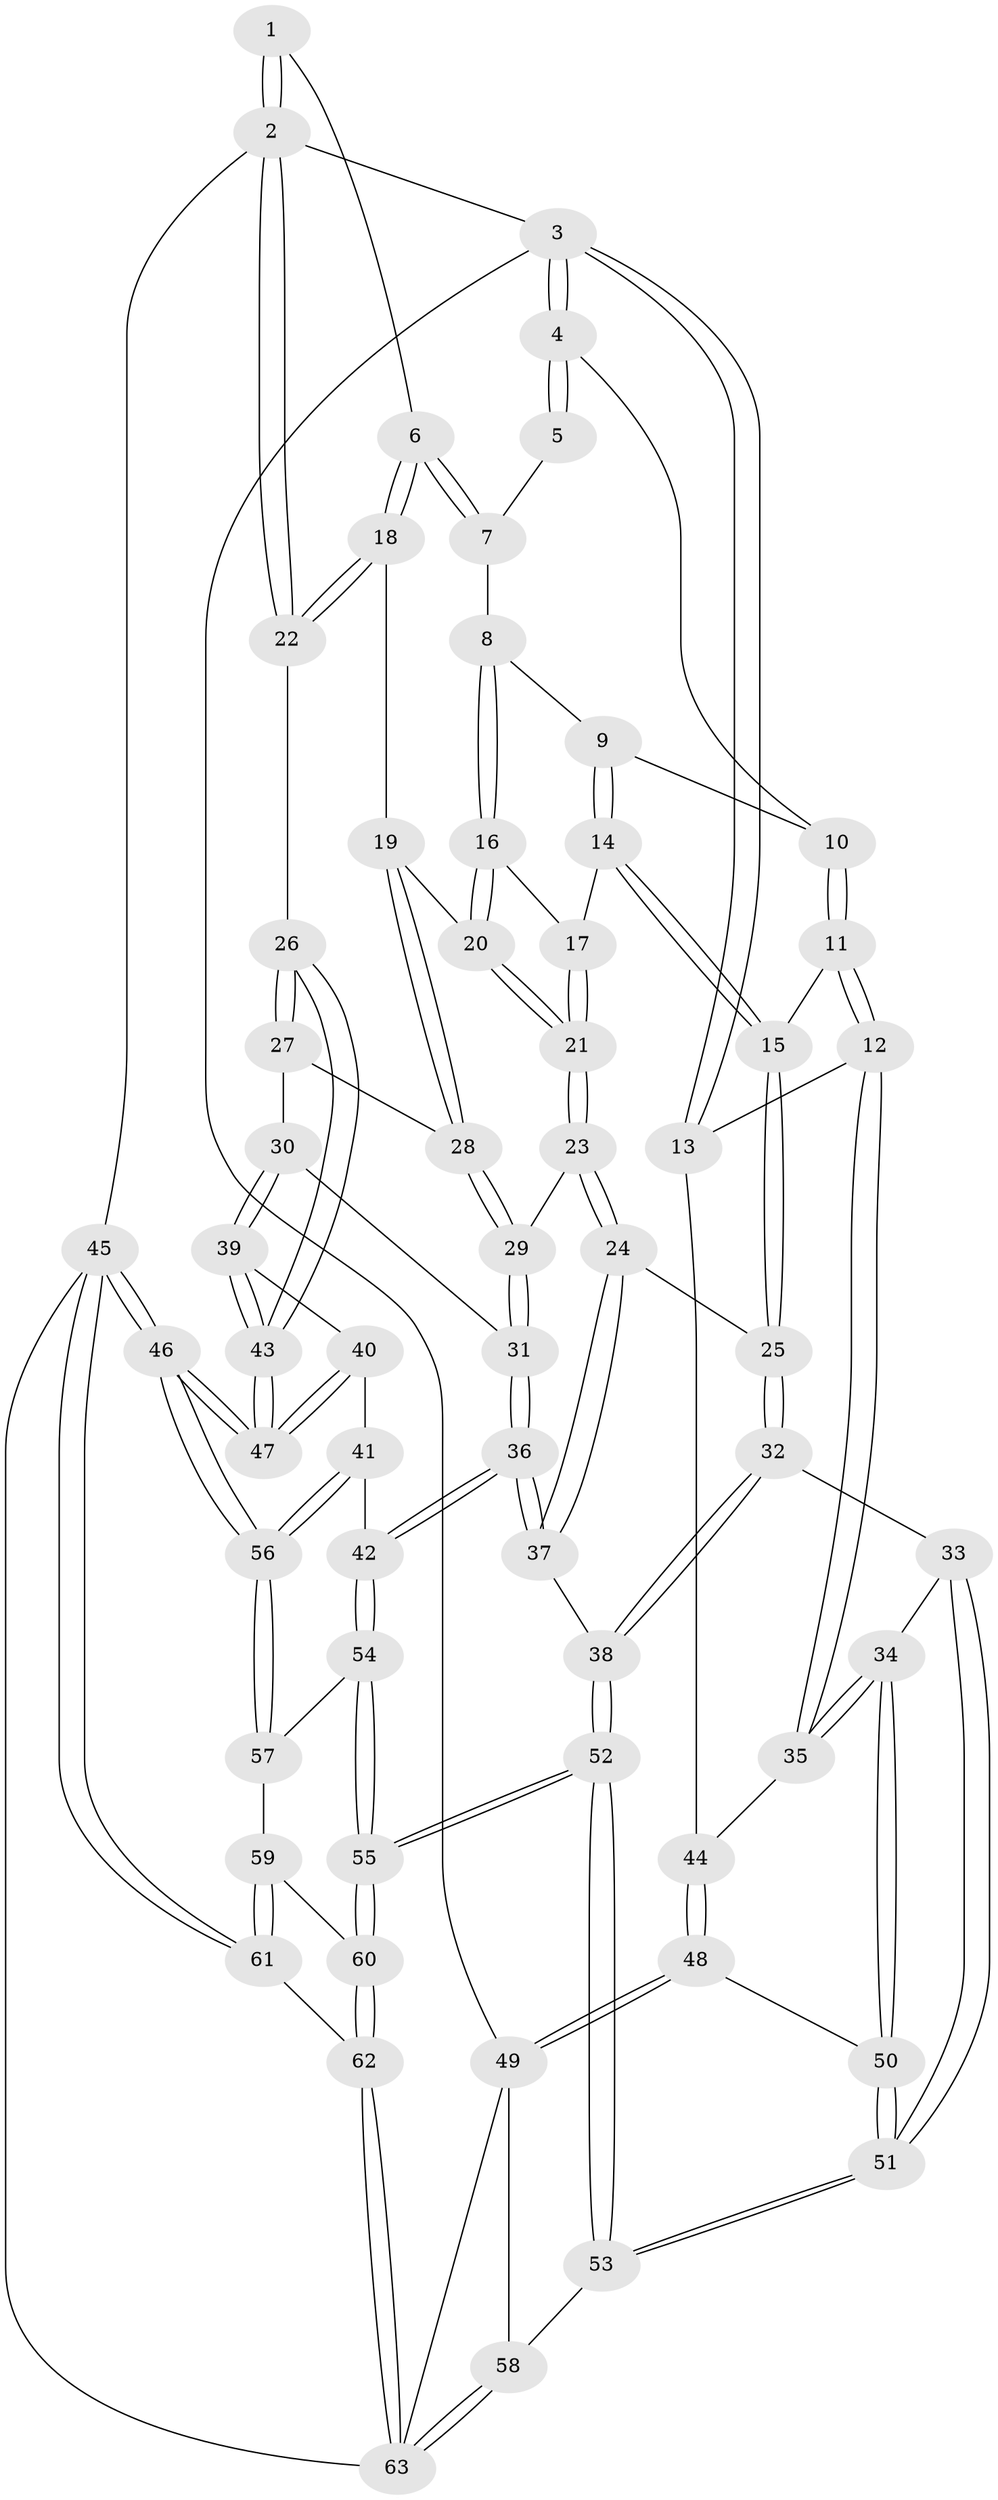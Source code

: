 // coarse degree distribution, {2: 0.1875, 4: 0.21875, 3: 0.4375, 5: 0.0625, 6: 0.09375}
// Generated by graph-tools (version 1.1) at 2025/43/03/06/25 01:43:21]
// undirected, 63 vertices, 154 edges
graph export_dot {
graph [start="1"]
  node [color=gray90,style=filled];
  1 [pos="+1+0"];
  2 [pos="+1+0"];
  3 [pos="+0+0"];
  4 [pos="+0.27907841898730407+0"];
  5 [pos="+0.6550771813789286+0"];
  6 [pos="+0.7807560882050874+0.10161067520900126"];
  7 [pos="+0.6812653366428972+0"];
  8 [pos="+0.6062766652177969+0.08527126513078231"];
  9 [pos="+0.5867068556245423+0.08683959233558776"];
  10 [pos="+0.28213413029561946+0"];
  11 [pos="+0.29952516623625625+0.1794169860751926"];
  12 [pos="+0.29113000873875783+0.1852818333484468"];
  13 [pos="+0+0.2506476471383147"];
  14 [pos="+0.48270849677074174+0.14017010823784035"];
  15 [pos="+0.3064952490235247+0.18348703847536257"];
  16 [pos="+0.6193418027772886+0.11985313252820232"];
  17 [pos="+0.5625203344636065+0.16946543903468964"];
  18 [pos="+0.800950555842941+0.14643296974427286"];
  19 [pos="+0.79599183859908+0.1543906404892256"];
  20 [pos="+0.662567682257844+0.19643466695479098"];
  21 [pos="+0.6326653143034661+0.24075209996961408"];
  22 [pos="+1+0.0820480752954237"];
  23 [pos="+0.6070430268792488+0.30187823681895126"];
  24 [pos="+0.40684948172251567+0.28102177595661565"];
  25 [pos="+0.3794642636873656+0.2574138714560676"];
  26 [pos="+1+0.3485637303326717"];
  27 [pos="+0.8461432572461934+0.3309521363517649"];
  28 [pos="+0.8077175077595883+0.27512936904472995"];
  29 [pos="+0.6306261708178965+0.33292023662155584"];
  30 [pos="+0.7958580832903666+0.4063381425206144"];
  31 [pos="+0.6400640250636221+0.3648172149976925"];
  32 [pos="+0.2980309342779352+0.5199912657700158"];
  33 [pos="+0.18853816360172468+0.5104638089150578"];
  34 [pos="+0.18680059526644655+0.508335562174355"];
  35 [pos="+0.1710592335690206+0.47499623001055463"];
  36 [pos="+0.5925633389648972+0.5868140388416182"];
  37 [pos="+0.4656771488440864+0.564008238611088"];
  38 [pos="+0.46410467644674314+0.5647261286734352"];
  39 [pos="+0.7998034807668394+0.44008447466416467"];
  40 [pos="+0.7388225066511582+0.5454067088588788"];
  41 [pos="+0.6125650729110633+0.5955335835476723"];
  42 [pos="+0.6022763574455404+0.5948805871797513"];
  43 [pos="+1+0.5853191178179576"];
  44 [pos="+0+0.40313987817989455"];
  45 [pos="+1+1"];
  46 [pos="+1+0.8235313802414572"];
  47 [pos="+1+0.6711464467823738"];
  48 [pos="+0+0.6099724502193257"];
  49 [pos="+0+0.9607889209573722"];
  50 [pos="+0+0.6312756109669626"];
  51 [pos="+0.19534766501058184+0.7400369740030152"];
  52 [pos="+0.2799780410690732+0.8136955410673395"];
  53 [pos="+0.2185951765931499+0.7947985469183217"];
  54 [pos="+0.5844285908604193+0.7810728384406462"];
  55 [pos="+0.38275129170624994+0.9352490943347217"];
  56 [pos="+0.8714724585333924+0.7885667511572388"];
  57 [pos="+0.6866177831373949+0.8600814220997735"];
  58 [pos="+0.17755291160871003+0.8163376511680295"];
  59 [pos="+0.6861439957434772+0.8633458643168807"];
  60 [pos="+0.4164703524201461+1"];
  61 [pos="+0.7528628477519824+1"];
  62 [pos="+0.4238053101087504+1"];
  63 [pos="+0.00037968794078887294+1"];
  1 -- 2;
  1 -- 2;
  1 -- 6;
  2 -- 3;
  2 -- 22;
  2 -- 22;
  2 -- 45;
  3 -- 4;
  3 -- 4;
  3 -- 13;
  3 -- 13;
  3 -- 49;
  4 -- 5;
  4 -- 5;
  4 -- 10;
  5 -- 7;
  6 -- 7;
  6 -- 7;
  6 -- 18;
  6 -- 18;
  7 -- 8;
  8 -- 9;
  8 -- 16;
  8 -- 16;
  9 -- 10;
  9 -- 14;
  9 -- 14;
  10 -- 11;
  10 -- 11;
  11 -- 12;
  11 -- 12;
  11 -- 15;
  12 -- 13;
  12 -- 35;
  12 -- 35;
  13 -- 44;
  14 -- 15;
  14 -- 15;
  14 -- 17;
  15 -- 25;
  15 -- 25;
  16 -- 17;
  16 -- 20;
  16 -- 20;
  17 -- 21;
  17 -- 21;
  18 -- 19;
  18 -- 22;
  18 -- 22;
  19 -- 20;
  19 -- 28;
  19 -- 28;
  20 -- 21;
  20 -- 21;
  21 -- 23;
  21 -- 23;
  22 -- 26;
  23 -- 24;
  23 -- 24;
  23 -- 29;
  24 -- 25;
  24 -- 37;
  24 -- 37;
  25 -- 32;
  25 -- 32;
  26 -- 27;
  26 -- 27;
  26 -- 43;
  26 -- 43;
  27 -- 28;
  27 -- 30;
  28 -- 29;
  28 -- 29;
  29 -- 31;
  29 -- 31;
  30 -- 31;
  30 -- 39;
  30 -- 39;
  31 -- 36;
  31 -- 36;
  32 -- 33;
  32 -- 38;
  32 -- 38;
  33 -- 34;
  33 -- 51;
  33 -- 51;
  34 -- 35;
  34 -- 35;
  34 -- 50;
  34 -- 50;
  35 -- 44;
  36 -- 37;
  36 -- 37;
  36 -- 42;
  36 -- 42;
  37 -- 38;
  38 -- 52;
  38 -- 52;
  39 -- 40;
  39 -- 43;
  39 -- 43;
  40 -- 41;
  40 -- 47;
  40 -- 47;
  41 -- 42;
  41 -- 56;
  41 -- 56;
  42 -- 54;
  42 -- 54;
  43 -- 47;
  43 -- 47;
  44 -- 48;
  44 -- 48;
  45 -- 46;
  45 -- 46;
  45 -- 61;
  45 -- 61;
  45 -- 63;
  46 -- 47;
  46 -- 47;
  46 -- 56;
  46 -- 56;
  48 -- 49;
  48 -- 49;
  48 -- 50;
  49 -- 58;
  49 -- 63;
  50 -- 51;
  50 -- 51;
  51 -- 53;
  51 -- 53;
  52 -- 53;
  52 -- 53;
  52 -- 55;
  52 -- 55;
  53 -- 58;
  54 -- 55;
  54 -- 55;
  54 -- 57;
  55 -- 60;
  55 -- 60;
  56 -- 57;
  56 -- 57;
  57 -- 59;
  58 -- 63;
  58 -- 63;
  59 -- 60;
  59 -- 61;
  59 -- 61;
  60 -- 62;
  60 -- 62;
  61 -- 62;
  62 -- 63;
  62 -- 63;
}
